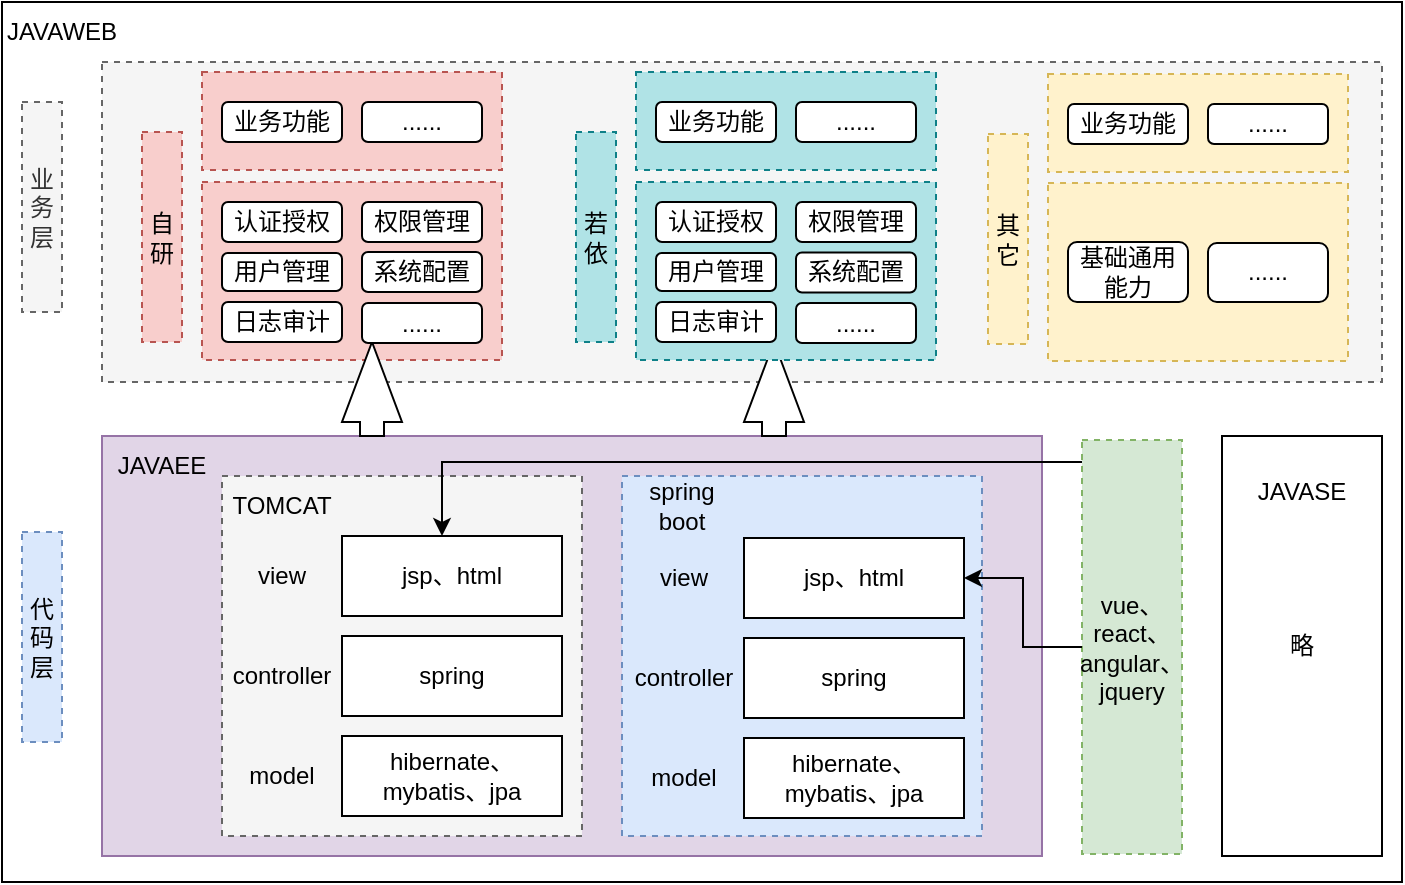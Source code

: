 <mxfile version="20.5.3" type="github">
  <diagram id="UEa8OJTLaCwkjGWprIvI" name="第 1 页">
    <mxGraphModel dx="934" dy="473" grid="1" gridSize="10" guides="1" tooltips="1" connect="1" arrows="1" fold="1" page="1" pageScale="1" pageWidth="827" pageHeight="1169" math="0" shadow="0">
      <root>
        <mxCell id="0" />
        <mxCell id="1" parent="0" />
        <mxCell id="4kgw8Mr689Tr1ErhNRFe-2" value="" style="rounded=0;whiteSpace=wrap;html=1;" vertex="1" parent="1">
          <mxGeometry x="50" y="20" width="700" height="440" as="geometry" />
        </mxCell>
        <mxCell id="4kgw8Mr689Tr1ErhNRFe-52" value="" style="rounded=0;whiteSpace=wrap;html=1;dashed=1;fillColor=#f5f5f5;fontColor=#333333;strokeColor=#666666;" vertex="1" parent="1">
          <mxGeometry x="100" y="50" width="640" height="160" as="geometry" />
        </mxCell>
        <mxCell id="4kgw8Mr689Tr1ErhNRFe-65" value="" style="rounded=0;whiteSpace=wrap;html=1;fillColor=#f8cecc;strokeColor=#b85450;dashed=1;" vertex="1" parent="1">
          <mxGeometry x="150" y="110" width="150" height="89" as="geometry" />
        </mxCell>
        <mxCell id="4kgw8Mr689Tr1ErhNRFe-3" value="" style="rounded=0;whiteSpace=wrap;html=1;fillColor=#e1d5e7;strokeColor=#9673a6;" vertex="1" parent="1">
          <mxGeometry x="100" y="237" width="470" height="210" as="geometry" />
        </mxCell>
        <mxCell id="4kgw8Mr689Tr1ErhNRFe-4" value="JAVAEE" style="text;html=1;strokeColor=none;fillColor=none;align=center;verticalAlign=middle;whiteSpace=wrap;rounded=0;" vertex="1" parent="1">
          <mxGeometry x="100" y="237" width="60" height="30" as="geometry" />
        </mxCell>
        <mxCell id="4kgw8Mr689Tr1ErhNRFe-5" value="略" style="rounded=0;whiteSpace=wrap;html=1;" vertex="1" parent="1">
          <mxGeometry x="660" y="237" width="80" height="210" as="geometry" />
        </mxCell>
        <mxCell id="4kgw8Mr689Tr1ErhNRFe-6" value="JAVASE" style="text;html=1;strokeColor=none;fillColor=none;align=center;verticalAlign=middle;whiteSpace=wrap;rounded=0;" vertex="1" parent="1">
          <mxGeometry x="670" y="250" width="60" height="30" as="geometry" />
        </mxCell>
        <mxCell id="4kgw8Mr689Tr1ErhNRFe-9" value="hibernate、mybatis、jpa" style="rounded=0;whiteSpace=wrap;html=1;" vertex="1" parent="1">
          <mxGeometry x="220" y="330" width="110" height="40" as="geometry" />
        </mxCell>
        <mxCell id="4kgw8Mr689Tr1ErhNRFe-11" value="spring" style="rounded=0;whiteSpace=wrap;html=1;" vertex="1" parent="1">
          <mxGeometry x="220" y="280" width="110" height="40" as="geometry" />
        </mxCell>
        <mxCell id="4kgw8Mr689Tr1ErhNRFe-13" value="controller" style="text;html=1;strokeColor=none;fillColor=none;align=center;verticalAlign=middle;whiteSpace=wrap;rounded=0;" vertex="1" parent="1">
          <mxGeometry x="160" y="285" width="60" height="30" as="geometry" />
        </mxCell>
        <mxCell id="4kgw8Mr689Tr1ErhNRFe-14" value="model" style="text;html=1;strokeColor=none;fillColor=none;align=center;verticalAlign=middle;whiteSpace=wrap;rounded=0;" vertex="1" parent="1">
          <mxGeometry x="160" y="335" width="60" height="30" as="geometry" />
        </mxCell>
        <mxCell id="4kgw8Mr689Tr1ErhNRFe-18" value="hibernate、mybatis、jpa" style="rounded=0;whiteSpace=wrap;html=1;" vertex="1" parent="1">
          <mxGeometry x="421" y="331" width="110" height="40" as="geometry" />
        </mxCell>
        <mxCell id="4kgw8Mr689Tr1ErhNRFe-19" value="spring" style="rounded=0;whiteSpace=wrap;html=1;" vertex="1" parent="1">
          <mxGeometry x="421" y="281" width="110" height="40" as="geometry" />
        </mxCell>
        <mxCell id="4kgw8Mr689Tr1ErhNRFe-21" value="controller" style="text;html=1;strokeColor=none;fillColor=none;align=center;verticalAlign=middle;whiteSpace=wrap;rounded=0;" vertex="1" parent="1">
          <mxGeometry x="361" y="286" width="60" height="30" as="geometry" />
        </mxCell>
        <mxCell id="4kgw8Mr689Tr1ErhNRFe-22" value="model" style="text;html=1;strokeColor=none;fillColor=none;align=center;verticalAlign=middle;whiteSpace=wrap;rounded=0;" vertex="1" parent="1">
          <mxGeometry x="361" y="336" width="60" height="30" as="geometry" />
        </mxCell>
        <mxCell id="4kgw8Mr689Tr1ErhNRFe-24" value="JAVAWEB" style="text;html=1;strokeColor=none;fillColor=none;align=center;verticalAlign=middle;whiteSpace=wrap;rounded=0;" vertex="1" parent="1">
          <mxGeometry x="50" y="20" width="60" height="30" as="geometry" />
        </mxCell>
        <mxCell id="4kgw8Mr689Tr1ErhNRFe-25" value="vue、react、angular、jquery" style="rounded=0;whiteSpace=wrap;html=1;dashed=1;fillColor=#d5e8d4;strokeColor=#82b366;" vertex="1" parent="1">
          <mxGeometry x="590" y="239" width="50" height="207" as="geometry" />
        </mxCell>
        <mxCell id="4kgw8Mr689Tr1ErhNRFe-36" value="" style="rounded=0;whiteSpace=wrap;html=1;dashed=1;fillColor=#dae8fc;strokeColor=#6c8ebf;" vertex="1" parent="1">
          <mxGeometry x="360" y="257" width="180" height="180" as="geometry" />
        </mxCell>
        <mxCell id="4kgw8Mr689Tr1ErhNRFe-29" value="jsp、html" style="rounded=0;whiteSpace=wrap;html=1;" vertex="1" parent="1">
          <mxGeometry x="421" y="288" width="110" height="40" as="geometry" />
        </mxCell>
        <mxCell id="4kgw8Mr689Tr1ErhNRFe-30" value="spring" style="rounded=0;whiteSpace=wrap;html=1;" vertex="1" parent="1">
          <mxGeometry x="421" y="338" width="110" height="40" as="geometry" />
        </mxCell>
        <mxCell id="4kgw8Mr689Tr1ErhNRFe-31" value="hibernate、mybatis、jpa" style="rounded=0;whiteSpace=wrap;html=1;" vertex="1" parent="1">
          <mxGeometry x="421" y="388" width="110" height="40" as="geometry" />
        </mxCell>
        <mxCell id="4kgw8Mr689Tr1ErhNRFe-32" value="model" style="text;html=1;strokeColor=none;fillColor=none;align=center;verticalAlign=middle;whiteSpace=wrap;rounded=0;" vertex="1" parent="1">
          <mxGeometry x="361" y="393" width="60" height="30" as="geometry" />
        </mxCell>
        <mxCell id="4kgw8Mr689Tr1ErhNRFe-33" value="controller" style="text;html=1;strokeColor=none;fillColor=none;align=center;verticalAlign=middle;whiteSpace=wrap;rounded=0;" vertex="1" parent="1">
          <mxGeometry x="361" y="343" width="60" height="30" as="geometry" />
        </mxCell>
        <mxCell id="4kgw8Mr689Tr1ErhNRFe-34" value="view" style="text;html=1;strokeColor=none;fillColor=none;align=center;verticalAlign=middle;whiteSpace=wrap;rounded=0;" vertex="1" parent="1">
          <mxGeometry x="361" y="293" width="60" height="30" as="geometry" />
        </mxCell>
        <mxCell id="4kgw8Mr689Tr1ErhNRFe-35" value="spring&lt;br&gt;boot" style="text;html=1;strokeColor=none;fillColor=none;align=center;verticalAlign=middle;whiteSpace=wrap;rounded=0;" vertex="1" parent="1">
          <mxGeometry x="360" y="257" width="60" height="30" as="geometry" />
        </mxCell>
        <mxCell id="4kgw8Mr689Tr1ErhNRFe-37" value="" style="rounded=0;whiteSpace=wrap;html=1;dashed=1;fillColor=#f5f5f5;fontColor=#333333;strokeColor=#666666;" vertex="1" parent="1">
          <mxGeometry x="160" y="257" width="180" height="180" as="geometry" />
        </mxCell>
        <mxCell id="4kgw8Mr689Tr1ErhNRFe-38" value="TOMCAT" style="text;html=1;strokeColor=none;fillColor=none;align=center;verticalAlign=middle;whiteSpace=wrap;rounded=0;" vertex="1" parent="1">
          <mxGeometry x="160" y="257" width="60" height="30" as="geometry" />
        </mxCell>
        <mxCell id="4kgw8Mr689Tr1ErhNRFe-39" value="view" style="text;html=1;strokeColor=none;fillColor=none;align=center;verticalAlign=middle;whiteSpace=wrap;rounded=0;" vertex="1" parent="1">
          <mxGeometry x="160" y="292" width="60" height="30" as="geometry" />
        </mxCell>
        <mxCell id="4kgw8Mr689Tr1ErhNRFe-40" value="controller" style="text;html=1;strokeColor=none;fillColor=none;align=center;verticalAlign=middle;whiteSpace=wrap;rounded=0;" vertex="1" parent="1">
          <mxGeometry x="160" y="342" width="60" height="30" as="geometry" />
        </mxCell>
        <mxCell id="4kgw8Mr689Tr1ErhNRFe-41" value="model" style="text;html=1;strokeColor=none;fillColor=none;align=center;verticalAlign=middle;whiteSpace=wrap;rounded=0;" vertex="1" parent="1">
          <mxGeometry x="160" y="392" width="60" height="30" as="geometry" />
        </mxCell>
        <mxCell id="4kgw8Mr689Tr1ErhNRFe-42" value="hibernate、mybatis、jpa" style="rounded=0;whiteSpace=wrap;html=1;" vertex="1" parent="1">
          <mxGeometry x="220" y="387" width="110" height="40" as="geometry" />
        </mxCell>
        <mxCell id="4kgw8Mr689Tr1ErhNRFe-43" value="spring" style="rounded=0;whiteSpace=wrap;html=1;" vertex="1" parent="1">
          <mxGeometry x="220" y="337" width="110" height="40" as="geometry" />
        </mxCell>
        <mxCell id="4kgw8Mr689Tr1ErhNRFe-44" value="jsp、html" style="rounded=0;whiteSpace=wrap;html=1;" vertex="1" parent="1">
          <mxGeometry x="220" y="287" width="110" height="40" as="geometry" />
        </mxCell>
        <mxCell id="4kgw8Mr689Tr1ErhNRFe-49" style="edgeStyle=orthogonalEdgeStyle;rounded=0;orthogonalLoop=1;jettySize=auto;html=1;" edge="1" parent="1" source="4kgw8Mr689Tr1ErhNRFe-25" target="4kgw8Mr689Tr1ErhNRFe-44">
          <mxGeometry relative="1" as="geometry">
            <Array as="points">
              <mxPoint x="270" y="250" />
            </Array>
          </mxGeometry>
        </mxCell>
        <mxCell id="4kgw8Mr689Tr1ErhNRFe-48" style="edgeStyle=orthogonalEdgeStyle;rounded=0;orthogonalLoop=1;jettySize=auto;html=1;entryX=1;entryY=0.5;entryDx=0;entryDy=0;" edge="1" parent="1" source="4kgw8Mr689Tr1ErhNRFe-25" target="4kgw8Mr689Tr1ErhNRFe-29">
          <mxGeometry relative="1" as="geometry" />
        </mxCell>
        <mxCell id="4kgw8Mr689Tr1ErhNRFe-51" value="" style="html=1;shadow=0;dashed=0;align=center;verticalAlign=middle;shape=mxgraph.arrows2.arrow;dy=0.6;dx=40;direction=north;notch=0;" vertex="1" parent="1">
          <mxGeometry x="421" y="190" width="30" height="47" as="geometry" />
        </mxCell>
        <mxCell id="4kgw8Mr689Tr1ErhNRFe-50" value="" style="html=1;shadow=0;dashed=0;align=center;verticalAlign=middle;shape=mxgraph.arrows2.arrow;dy=0.6;dx=40;direction=north;notch=0;" vertex="1" parent="1">
          <mxGeometry x="220" y="190" width="30" height="47" as="geometry" />
        </mxCell>
        <mxCell id="4kgw8Mr689Tr1ErhNRFe-53" value="代码层" style="text;html=1;strokeColor=#6c8ebf;fillColor=#dae8fc;align=center;verticalAlign=middle;whiteSpace=wrap;rounded=0;dashed=1;" vertex="1" parent="1">
          <mxGeometry x="60" y="285" width="20" height="105" as="geometry" />
        </mxCell>
        <mxCell id="4kgw8Mr689Tr1ErhNRFe-54" value="业务层" style="text;html=1;strokeColor=#666666;fillColor=#f5f5f5;align=center;verticalAlign=middle;whiteSpace=wrap;rounded=0;dashed=1;fontColor=#333333;" vertex="1" parent="1">
          <mxGeometry x="60" y="70" width="20" height="105" as="geometry" />
        </mxCell>
        <mxCell id="4kgw8Mr689Tr1ErhNRFe-55" value="认证授权" style="rounded=1;whiteSpace=wrap;html=1;" vertex="1" parent="1">
          <mxGeometry x="160" y="120" width="60" height="20" as="geometry" />
        </mxCell>
        <mxCell id="4kgw8Mr689Tr1ErhNRFe-59" value="权限管理" style="rounded=1;whiteSpace=wrap;html=1;" vertex="1" parent="1">
          <mxGeometry x="230" y="120" width="60" height="20" as="geometry" />
        </mxCell>
        <mxCell id="4kgw8Mr689Tr1ErhNRFe-69" value="用户管理" style="rounded=1;whiteSpace=wrap;html=1;" vertex="1" parent="1">
          <mxGeometry x="160" y="145.5" width="60" height="19" as="geometry" />
        </mxCell>
        <mxCell id="4kgw8Mr689Tr1ErhNRFe-70" value="系统配置" style="rounded=1;whiteSpace=wrap;html=1;" vertex="1" parent="1">
          <mxGeometry x="230" y="145" width="60" height="20" as="geometry" />
        </mxCell>
        <mxCell id="4kgw8Mr689Tr1ErhNRFe-71" value="......" style="rounded=1;whiteSpace=wrap;html=1;" vertex="1" parent="1">
          <mxGeometry x="230" y="170.5" width="60" height="20" as="geometry" />
        </mxCell>
        <mxCell id="4kgw8Mr689Tr1ErhNRFe-72" value="日志审计" style="rounded=1;whiteSpace=wrap;html=1;" vertex="1" parent="1">
          <mxGeometry x="160" y="170" width="60" height="20" as="geometry" />
        </mxCell>
        <mxCell id="4kgw8Mr689Tr1ErhNRFe-76" value="自研" style="text;html=1;strokeColor=#b85450;fillColor=#f8cecc;align=center;verticalAlign=middle;whiteSpace=wrap;rounded=0;dashed=1;" vertex="1" parent="1">
          <mxGeometry x="120" y="85" width="20" height="105" as="geometry" />
        </mxCell>
        <mxCell id="4kgw8Mr689Tr1ErhNRFe-77" value="" style="rounded=0;whiteSpace=wrap;html=1;fillColor=#f8cecc;strokeColor=#b85450;dashed=1;" vertex="1" parent="1">
          <mxGeometry x="150" y="55" width="150" height="49" as="geometry" />
        </mxCell>
        <mxCell id="4kgw8Mr689Tr1ErhNRFe-78" value="业务功能" style="rounded=1;whiteSpace=wrap;html=1;" vertex="1" parent="1">
          <mxGeometry x="160" y="70" width="60" height="20" as="geometry" />
        </mxCell>
        <mxCell id="4kgw8Mr689Tr1ErhNRFe-79" value="......" style="rounded=1;whiteSpace=wrap;html=1;" vertex="1" parent="1">
          <mxGeometry x="230" y="70" width="60" height="20" as="geometry" />
        </mxCell>
        <mxCell id="4kgw8Mr689Tr1ErhNRFe-85" value="" style="rounded=0;whiteSpace=wrap;html=1;fillColor=#b0e3e6;dashed=1;strokeColor=#0e8088;" vertex="1" parent="1">
          <mxGeometry x="367" y="110" width="150" height="89" as="geometry" />
        </mxCell>
        <mxCell id="4kgw8Mr689Tr1ErhNRFe-86" value="认证授权" style="rounded=1;whiteSpace=wrap;html=1;" vertex="1" parent="1">
          <mxGeometry x="377" y="120" width="60" height="20" as="geometry" />
        </mxCell>
        <mxCell id="4kgw8Mr689Tr1ErhNRFe-87" value="权限管理" style="rounded=1;whiteSpace=wrap;html=1;" vertex="1" parent="1">
          <mxGeometry x="447" y="120" width="60" height="20" as="geometry" />
        </mxCell>
        <mxCell id="4kgw8Mr689Tr1ErhNRFe-88" value="用户管理" style="rounded=1;whiteSpace=wrap;html=1;" vertex="1" parent="1">
          <mxGeometry x="377" y="145.5" width="60" height="19" as="geometry" />
        </mxCell>
        <mxCell id="4kgw8Mr689Tr1ErhNRFe-89" value="......" style="rounded=1;whiteSpace=wrap;html=1;" vertex="1" parent="1">
          <mxGeometry x="447" y="170.5" width="60" height="20" as="geometry" />
        </mxCell>
        <mxCell id="4kgw8Mr689Tr1ErhNRFe-90" value="日志审计" style="rounded=1;whiteSpace=wrap;html=1;" vertex="1" parent="1">
          <mxGeometry x="377" y="170" width="60" height="20" as="geometry" />
        </mxCell>
        <mxCell id="4kgw8Mr689Tr1ErhNRFe-91" value="自研" style="text;html=1;strokeColor=#b85450;fillColor=#f8cecc;align=center;verticalAlign=middle;whiteSpace=wrap;rounded=0;dashed=1;" vertex="1" parent="1">
          <mxGeometry x="337" y="85" width="20" height="105" as="geometry" />
        </mxCell>
        <mxCell id="4kgw8Mr689Tr1ErhNRFe-92" value="" style="rounded=0;whiteSpace=wrap;html=1;fillColor=#b0e3e6;dashed=1;strokeColor=#0e8088;" vertex="1" parent="1">
          <mxGeometry x="367" y="55" width="150" height="49" as="geometry" />
        </mxCell>
        <mxCell id="4kgw8Mr689Tr1ErhNRFe-93" value="业务功能" style="rounded=1;whiteSpace=wrap;html=1;" vertex="1" parent="1">
          <mxGeometry x="377" y="70" width="60" height="20" as="geometry" />
        </mxCell>
        <mxCell id="4kgw8Mr689Tr1ErhNRFe-94" value="......" style="rounded=1;whiteSpace=wrap;html=1;" vertex="1" parent="1">
          <mxGeometry x="447" y="70" width="60" height="20" as="geometry" />
        </mxCell>
        <mxCell id="4kgw8Mr689Tr1ErhNRFe-96" value="若依" style="text;html=1;fillColor=#b0e3e6;align=center;verticalAlign=middle;whiteSpace=wrap;rounded=0;dashed=1;strokeColor=#0e8088;" vertex="1" parent="1">
          <mxGeometry x="337" y="85" width="20" height="105" as="geometry" />
        </mxCell>
        <mxCell id="4kgw8Mr689Tr1ErhNRFe-100" value="" style="rounded=0;whiteSpace=wrap;html=1;fillColor=#fff2cc;strokeColor=#d6b656;dashed=1;" vertex="1" parent="1">
          <mxGeometry x="573" y="56" width="150" height="49" as="geometry" />
        </mxCell>
        <mxCell id="4kgw8Mr689Tr1ErhNRFe-101" value="业务功能" style="rounded=1;whiteSpace=wrap;html=1;" vertex="1" parent="1">
          <mxGeometry x="583" y="71" width="60" height="20" as="geometry" />
        </mxCell>
        <mxCell id="4kgw8Mr689Tr1ErhNRFe-102" value="......" style="rounded=1;whiteSpace=wrap;html=1;" vertex="1" parent="1">
          <mxGeometry x="653" y="71" width="60" height="20" as="geometry" />
        </mxCell>
        <mxCell id="4kgw8Mr689Tr1ErhNRFe-103" value="其它" style="text;html=1;strokeColor=#d6b656;fillColor=#fff2cc;align=center;verticalAlign=middle;whiteSpace=wrap;rounded=0;dashed=1;" vertex="1" parent="1">
          <mxGeometry x="543" y="86" width="20" height="105" as="geometry" />
        </mxCell>
        <mxCell id="4kgw8Mr689Tr1ErhNRFe-104" value="" style="rounded=0;whiteSpace=wrap;html=1;fillColor=#fff2cc;strokeColor=#d6b656;dashed=1;" vertex="1" parent="1">
          <mxGeometry x="573" y="110.5" width="150" height="89" as="geometry" />
        </mxCell>
        <mxCell id="4kgw8Mr689Tr1ErhNRFe-105" value="......" style="rounded=1;whiteSpace=wrap;html=1;" vertex="1" parent="1">
          <mxGeometry x="653" y="140.5" width="60" height="29.5" as="geometry" />
        </mxCell>
        <mxCell id="4kgw8Mr689Tr1ErhNRFe-106" value="基础通用能力" style="rounded=1;whiteSpace=wrap;html=1;" vertex="1" parent="1">
          <mxGeometry x="583" y="140" width="60" height="30" as="geometry" />
        </mxCell>
        <mxCell id="4kgw8Mr689Tr1ErhNRFe-107" value="系统配置" style="rounded=1;whiteSpace=wrap;html=1;" vertex="1" parent="1">
          <mxGeometry x="447" y="145.25" width="60" height="20" as="geometry" />
        </mxCell>
      </root>
    </mxGraphModel>
  </diagram>
</mxfile>
